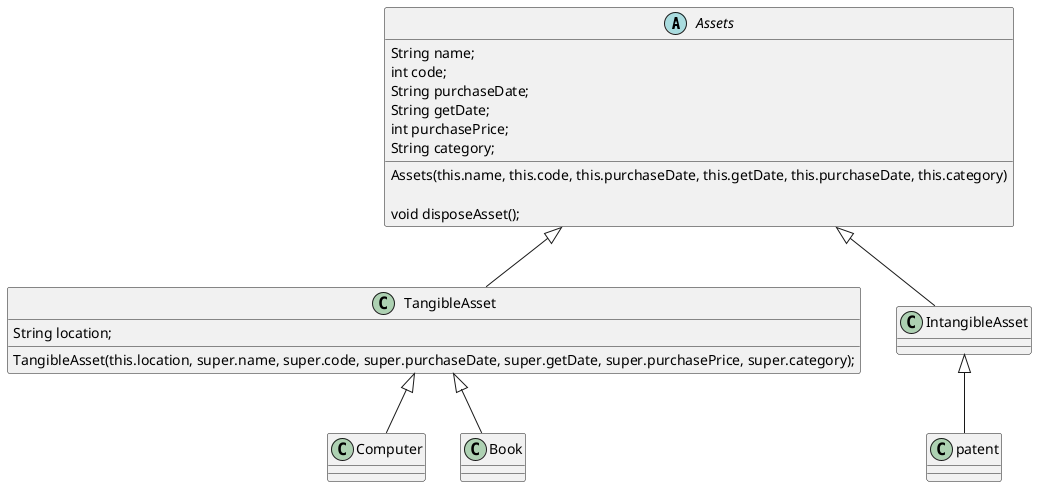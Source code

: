 @startuml

abstract class Assets{
String name;
int code;
String purchaseDate;
String getDate;
int purchasePrice;
String category;

Assets(this.name, this.code, this.purchaseDate, this.getDate, this.purchaseDate, this.category)

void disposeAsset();
}

class TangibleAsset extends Assets{
String location;

TangibleAsset(this.location, super.name, super.code, super.purchaseDate, super.getDate, super.purchasePrice, super.category);

}

class IntangibleAsset extends Assets{
}

class Computer extends TangibleAsset{
}

class Book extends TangibleAsset {
}

class patent extends IntangibleAsset {
}

@enduml